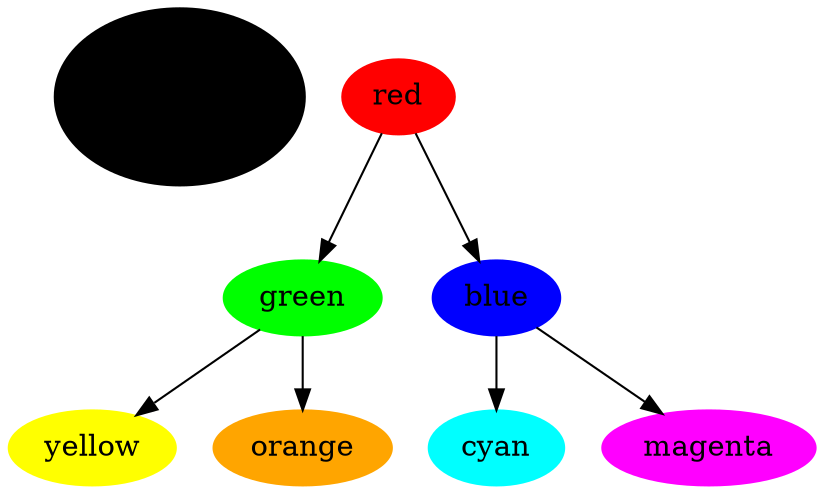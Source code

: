 digraph G {
	node [label="\N"];
	graph [bb="0,0,327,246"];
	xyz [label="hello\nworld", color=slate_blue, fontsize=24, fontname="Palatino-Italic", style=filled, fontcolor="hot pink", pos="59,195", width="1.64", height="1.18"];
	red [color=red, style=filled, pos="163,195", width="0.75", height="0.50"];
	green [color=green, style=filled, pos="123,98", width="0.83", height="0.50"];
	blue [color=blue, style=filled, fontcolor=black, pos="202,98", width="0.75", height="0.50"];
	cyan [color=cyan, style=filled, pos="202,26", width="0.75", height="0.50"];
	magenta [color=magenta, style=filled, pos="287,26", width="1.11", height="0.50"];
	yellow [color=yellow, style=filled, pos="37,26", width="0.94", height="0.50"];
	orange [color=orange, style=filled, pos="123,26", width="0.94", height="0.50"];
	red -> green [pos="e,130,116 156,177 150,163 141,141 133,124"];
	red -> blue [pos="e,195,116 170,177 176,163 185,141 192,124"];
	blue -> cyan [pos="e,202,44 202,80 202,72 202,63 202,54"];
	blue -> magenta [pos="e,268,42 219,84 231,74 248,60 261,48"];
	green -> yellow [pos="e,55,41 105,83 93,73 76,59 62,47"];
	green -> orange [pos="e,123,44 123,80 123,72 123,63 123,54"];
}
